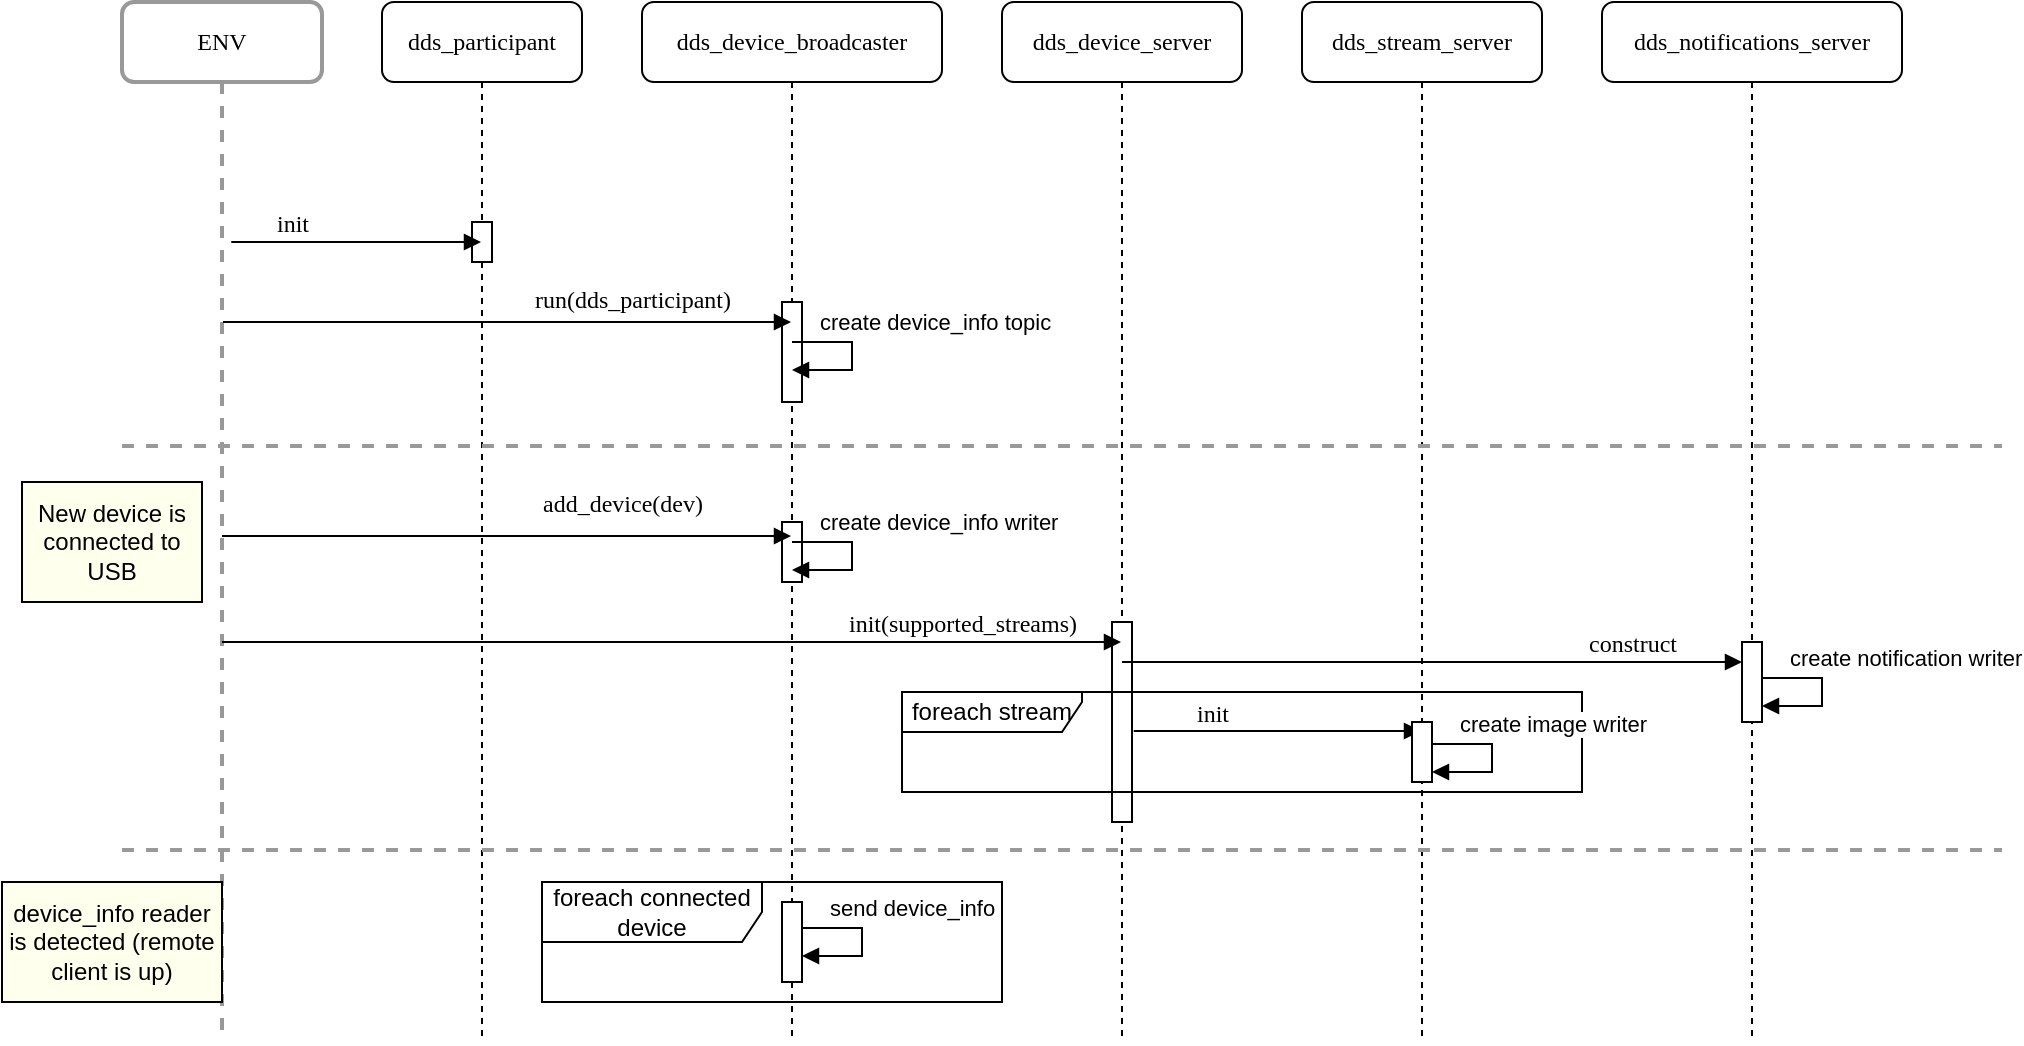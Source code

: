 <mxfile version="19.0.3" type="device"><diagram name="Page-1" id="13e1069c-82ec-6db2-03f1-153e76fe0fe0"><mxGraphModel dx="1422" dy="985" grid="1" gridSize="10" guides="1" tooltips="1" connect="1" arrows="1" fold="1" page="1" pageScale="1" pageWidth="1100" pageHeight="850" background="none" math="0" shadow="0"><root><mxCell id="0"/><mxCell id="1" parent="0"/><mxCell id="7baba1c4bc27f4b0-5" value="dds_device_server" style="shape=umlLifeline;perimeter=lifelinePerimeter;whiteSpace=wrap;html=1;container=1;collapsible=0;recursiveResize=0;outlineConnect=0;rounded=1;shadow=0;comic=0;labelBackgroundColor=none;strokeWidth=1;fontFamily=Verdana;fontSize=12;align=center;" parent="1" vertex="1"><mxGeometry x="520" y="80" width="120" height="520" as="geometry"/></mxCell><mxCell id="3s3n1fp5BQEVqPLAA9s2-27" value="" style="html=1;points=[];perimeter=orthogonalPerimeter;" parent="7baba1c4bc27f4b0-5" vertex="1"><mxGeometry x="55" y="310" width="10" height="100" as="geometry"/></mxCell><mxCell id="7baba1c4bc27f4b0-3" value="dds_device_broadcaster" style="shape=umlLifeline;perimeter=lifelinePerimeter;whiteSpace=wrap;html=1;container=1;collapsible=0;recursiveResize=0;outlineConnect=0;rounded=1;shadow=0;comic=0;labelBackgroundColor=none;strokeWidth=1;fontFamily=Verdana;fontSize=12;align=center;" parent="1" vertex="1"><mxGeometry x="340" y="80" width="150" height="520" as="geometry"/></mxCell><mxCell id="3s3n1fp5BQEVqPLAA9s2-22" value="" style="html=1;points=[];perimeter=orthogonalPerimeter;" parent="7baba1c4bc27f4b0-3" vertex="1"><mxGeometry x="70" y="150" width="10" height="50" as="geometry"/></mxCell><mxCell id="3s3n1fp5BQEVqPLAA9s2-24" value="" style="html=1;points=[];perimeter=orthogonalPerimeter;" parent="7baba1c4bc27f4b0-3" vertex="1"><mxGeometry x="70" y="260" width="10" height="30" as="geometry"/></mxCell><mxCell id="aH8QhQqI5tHeqcvdAsYk-2" value="create device_info writer" style="edgeStyle=orthogonalEdgeStyle;html=1;align=left;spacingLeft=2;endArrow=block;rounded=0;" parent="7baba1c4bc27f4b0-3" edge="1"><mxGeometry x="-0.73" y="10" relative="1" as="geometry"><mxPoint x="75" y="270" as="sourcePoint"/><Array as="points"><mxPoint x="105" y="270"/><mxPoint x="105" y="284"/></Array><mxPoint x="75" y="284" as="targetPoint"/><mxPoint as="offset"/></mxGeometry></mxCell><mxCell id="3s3n1fp5BQEVqPLAA9s2-14" value="create device_info topic" style="edgeStyle=orthogonalEdgeStyle;html=1;align=left;spacingLeft=2;endArrow=block;rounded=0;" parent="7baba1c4bc27f4b0-3" edge="1"><mxGeometry x="-0.73" y="10" relative="1" as="geometry"><mxPoint x="75" y="170" as="sourcePoint"/><Array as="points"><mxPoint x="75" y="170"/><mxPoint x="105" y="170"/><mxPoint x="105" y="184"/></Array><mxPoint x="75" y="184" as="targetPoint"/><mxPoint as="offset"/></mxGeometry></mxCell><mxCell id="aH8QhQqI5tHeqcvdAsYk-16" value="" style="html=1;points=[];perimeter=orthogonalPerimeter;" parent="7baba1c4bc27f4b0-3" vertex="1"><mxGeometry x="70" y="450" width="10" height="40" as="geometry"/></mxCell><mxCell id="aH8QhQqI5tHeqcvdAsYk-17" value="send device_info&amp;nbsp;" style="edgeStyle=orthogonalEdgeStyle;html=1;align=left;spacingLeft=2;endArrow=block;rounded=0;" parent="7baba1c4bc27f4b0-3" edge="1"><mxGeometry x="-0.73" y="10" relative="1" as="geometry"><mxPoint x="80" y="463" as="sourcePoint"/><Array as="points"><mxPoint x="110" y="463"/><mxPoint x="110" y="477"/></Array><mxPoint x="80" y="477" as="targetPoint"/><mxPoint as="offset"/></mxGeometry></mxCell><mxCell id="aH8QhQqI5tHeqcvdAsYk-18" value="foreach connected device" style="shape=umlFrame;whiteSpace=wrap;html=1;fillColor=none;width=110;height=30;" parent="7baba1c4bc27f4b0-3" vertex="1"><mxGeometry x="-50" y="440" width="230" height="60" as="geometry"/></mxCell><mxCell id="7baba1c4bc27f4b0-6" value="dds_stream_server" style="shape=umlLifeline;perimeter=lifelinePerimeter;whiteSpace=wrap;html=1;container=1;collapsible=0;recursiveResize=0;outlineConnect=0;rounded=1;shadow=0;comic=0;labelBackgroundColor=none;strokeWidth=1;fontFamily=Verdana;fontSize=12;align=center;" parent="1" vertex="1"><mxGeometry x="670" y="80" width="120" height="520" as="geometry"/></mxCell><mxCell id="7baba1c4bc27f4b0-4" value="dds_participant" style="shape=umlLifeline;perimeter=lifelinePerimeter;whiteSpace=wrap;html=1;container=1;collapsible=0;recursiveResize=0;outlineConnect=0;rounded=1;shadow=0;comic=0;labelBackgroundColor=none;strokeWidth=1;fontFamily=Verdana;fontSize=12;align=center;" parent="1" vertex="1"><mxGeometry x="210" y="80" width="100" height="520" as="geometry"/></mxCell><mxCell id="3s3n1fp5BQEVqPLAA9s2-16" value="" style="html=1;points=[];perimeter=orthogonalPerimeter;" parent="7baba1c4bc27f4b0-4" vertex="1"><mxGeometry x="45" y="110" width="10" height="20" as="geometry"/></mxCell><mxCell id="7baba1c4bc27f4b0-7" value="dds_notifications_server" style="shape=umlLifeline;perimeter=lifelinePerimeter;whiteSpace=wrap;html=1;container=1;collapsible=0;recursiveResize=0;outlineConnect=0;rounded=1;shadow=0;comic=0;labelBackgroundColor=none;strokeWidth=1;fontFamily=Verdana;fontSize=12;align=center;" parent="1" vertex="1"><mxGeometry x="820" y="80" width="150" height="520" as="geometry"/></mxCell><mxCell id="aH8QhQqI5tHeqcvdAsYk-10" value="" style="html=1;points=[];perimeter=orthogonalPerimeter;" parent="7baba1c4bc27f4b0-7" vertex="1"><mxGeometry x="70" y="320" width="10" height="40" as="geometry"/></mxCell><mxCell id="aH8QhQqI5tHeqcvdAsYk-9" value="construct" style="html=1;verticalAlign=bottom;endArrow=block;labelBackgroundColor=none;fontFamily=Verdana;fontSize=12;edgeStyle=elbowEdgeStyle;elbow=vertical;" parent="7baba1c4bc27f4b0-7" source="7baba1c4bc27f4b0-5" edge="1"><mxGeometry x="0.646" relative="1" as="geometry"><mxPoint x="-40" y="330" as="sourcePoint"/><mxPoint x="70" y="330" as="targetPoint"/><Array as="points"><mxPoint x="-32" y="330"/><mxPoint x="45" y="320"/><mxPoint x="15" y="340"/><mxPoint x="-249.5" y="355"/><mxPoint x="-219.5" y="355"/><mxPoint x="-189.5" y="375"/><mxPoint x="-189.5" y="375"/></Array><mxPoint as="offset"/></mxGeometry></mxCell><mxCell id="aH8QhQqI5tHeqcvdAsYk-11" value="create notification writer" style="edgeStyle=orthogonalEdgeStyle;html=1;align=left;spacingLeft=2;endArrow=block;rounded=0;" parent="7baba1c4bc27f4b0-7" edge="1"><mxGeometry x="-0.73" y="10" relative="1" as="geometry"><mxPoint x="80" y="338" as="sourcePoint"/><Array as="points"><mxPoint x="110" y="338"/><mxPoint x="110" y="352"/></Array><mxPoint x="80" y="352" as="targetPoint"/><mxPoint as="offset"/></mxGeometry></mxCell><mxCell id="7baba1c4bc27f4b0-8" value="ENV" style="shape=umlLifeline;perimeter=lifelinePerimeter;whiteSpace=wrap;html=1;container=1;collapsible=0;recursiveResize=0;outlineConnect=0;rounded=1;shadow=0;comic=0;labelBackgroundColor=none;strokeWidth=2;fontFamily=Verdana;fontSize=12;align=center;perimeterSpacing=0;glass=0;sketch=0;strokeColor=#999999;" parent="1" vertex="1"><mxGeometry x="80" y="80" width="100" height="520" as="geometry"/></mxCell><mxCell id="aH8QhQqI5tHeqcvdAsYk-12" value="" style="line;strokeWidth=2;fillColor=none;align=left;verticalAlign=middle;spacingTop=-1;spacingLeft=3;spacingRight=3;rotatable=0;labelPosition=right;points=[];portConstraint=eastwest;dashed=1;strokeColor=#999999;" parent="7baba1c4bc27f4b0-8" vertex="1"><mxGeometry y="420" width="940" height="8" as="geometry"/></mxCell><mxCell id="7baba1c4bc27f4b0-14" value="init" style="html=1;verticalAlign=bottom;endArrow=block;labelBackgroundColor=none;fontFamily=Verdana;fontSize=12;edgeStyle=elbowEdgeStyle;elbow=vertical;" parent="1" target="7baba1c4bc27f4b0-4" edge="1"><mxGeometry relative="1" as="geometry"><mxPoint x="190" y="200" as="sourcePoint"/><mxPoint x="429.5" y="193" as="targetPoint"/><Array as="points"><mxPoint x="130" y="200"/><mxPoint x="260" y="193"/></Array></mxGeometry></mxCell><mxCell id="3s3n1fp5BQEVqPLAA9s2-23" value="add_device(dev)" style="html=1;verticalAlign=bottom;endArrow=block;labelBackgroundColor=none;fontFamily=Verdana;fontSize=12;edgeStyle=elbowEdgeStyle;elbow=vertical;" parent="1" edge="1"><mxGeometry x="0.406" y="7" relative="1" as="geometry"><mxPoint x="130" y="347" as="sourcePoint"/><mxPoint x="414.5" y="347" as="targetPoint"/><Array as="points"><mxPoint x="251" y="347"/><mxPoint x="185.5" y="362"/><mxPoint x="215.5" y="362"/><mxPoint x="245.5" y="382"/><mxPoint x="245.5" y="382"/></Array><mxPoint as="offset"/></mxGeometry></mxCell><mxCell id="3s3n1fp5BQEVqPLAA9s2-29" value="" style="line;strokeWidth=2;fillColor=none;align=left;verticalAlign=middle;spacingTop=-1;spacingLeft=3;spacingRight=3;rotatable=0;labelPosition=right;points=[];portConstraint=eastwest;dashed=1;strokeColor=#999999;" parent="1" vertex="1"><mxGeometry x="80" y="298" width="940" height="8" as="geometry"/></mxCell><mxCell id="3s3n1fp5BQEVqPLAA9s2-3" value="run(dds_participant)" style="html=1;verticalAlign=bottom;endArrow=block;labelBackgroundColor=none;fontFamily=Verdana;fontSize=12;edgeStyle=elbowEdgeStyle;elbow=vertical;" parent="1" source="7baba1c4bc27f4b0-8" target="7baba1c4bc27f4b0-3" edge="1"><mxGeometry x="0.44" y="2" relative="1" as="geometry"><mxPoint x="266" y="272" as="sourcePoint"/><mxPoint x="380" y="220" as="targetPoint"/><Array as="points"><mxPoint x="290" y="240"/><mxPoint x="476" y="272"/><mxPoint x="481.5" y="259.5"/></Array><mxPoint as="offset"/></mxGeometry></mxCell><mxCell id="3s3n1fp5BQEVqPLAA9s2-59" value="New device is connected to USB" style="text;html=1;strokeColor=default;fillColor=#FFFFEE;align=center;verticalAlign=middle;whiteSpace=wrap;rounded=0;" parent="1" vertex="1"><mxGeometry x="30" y="320" width="90" height="60" as="geometry"/></mxCell><mxCell id="3s3n1fp5BQEVqPLAA9s2-25" value="init(supported_streams)" style="html=1;verticalAlign=bottom;endArrow=block;labelBackgroundColor=none;fontFamily=Verdana;fontSize=12;edgeStyle=elbowEdgeStyle;elbow=vertical;" parent="1" edge="1"><mxGeometry x="0.646" relative="1" as="geometry"><mxPoint x="130" y="400" as="sourcePoint"/><mxPoint x="579.5" y="400" as="targetPoint"/><Array as="points"><mxPoint x="390" y="400"/><mxPoint x="215" y="390"/><mxPoint x="185" y="410"/><mxPoint x="-79.5" y="425"/><mxPoint x="-49.5" y="425"/><mxPoint x="-19.5" y="445"/><mxPoint x="-19.5" y="445"/></Array><mxPoint as="offset"/></mxGeometry></mxCell><mxCell id="aH8QhQqI5tHeqcvdAsYk-3" value="foreach stream" style="shape=umlFrame;whiteSpace=wrap;html=1;width=90;height=20;" parent="1" vertex="1"><mxGeometry x="470" y="425" width="340" height="50" as="geometry"/></mxCell><mxCell id="aH8QhQqI5tHeqcvdAsYk-7" value="init" style="html=1;verticalAlign=bottom;endArrow=block;labelBackgroundColor=none;fontFamily=Verdana;fontSize=12;edgeStyle=elbowEdgeStyle;elbow=vertical;" parent="1" edge="1"><mxGeometry relative="1" as="geometry"><mxPoint x="641.25" y="444.5" as="sourcePoint"/><mxPoint x="729.5" y="444.5" as="targetPoint"/><Array as="points"><mxPoint x="581.25" y="444.5"/><mxPoint x="711.25" y="437.5"/></Array></mxGeometry></mxCell><mxCell id="aH8QhQqI5tHeqcvdAsYk-5" value="" style="html=1;points=[];perimeter=orthogonalPerimeter;" parent="1" vertex="1"><mxGeometry x="725" y="440" width="10" height="30" as="geometry"/></mxCell><mxCell id="aH8QhQqI5tHeqcvdAsYk-6" value="create image writer" style="edgeStyle=orthogonalEdgeStyle;html=1;align=left;spacingLeft=2;endArrow=block;rounded=0;" parent="1" edge="1"><mxGeometry x="-0.73" y="10" relative="1" as="geometry"><mxPoint x="735" y="451" as="sourcePoint"/><Array as="points"><mxPoint x="765" y="451"/><mxPoint x="765" y="465"/></Array><mxPoint x="735" y="465" as="targetPoint"/><mxPoint as="offset"/></mxGeometry></mxCell><mxCell id="3s3n1fp5BQEVqPLAA9s2-60" value="device_info reader is detected (remote client is up)" style="text;html=1;strokeColor=default;fillColor=#FFFFEE;align=center;verticalAlign=middle;whiteSpace=wrap;rounded=0;" parent="1" vertex="1"><mxGeometry x="20" y="520" width="110" height="60" as="geometry"/></mxCell></root></mxGraphModel></diagram></mxfile>